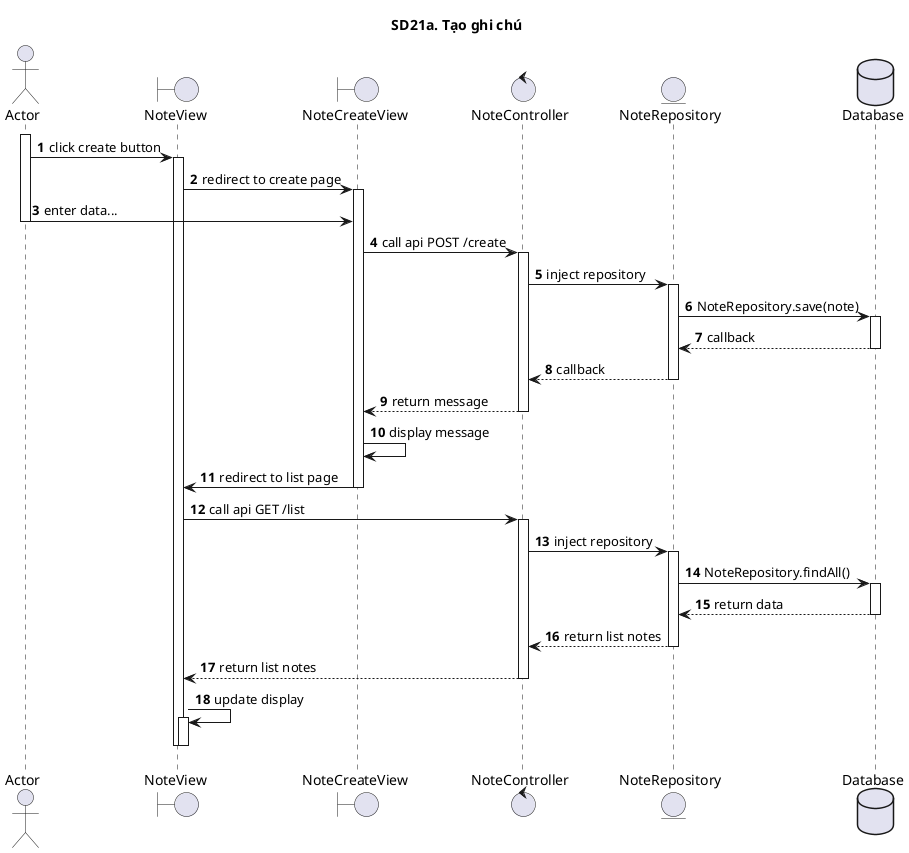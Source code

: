 @startuml SQ
autonumber
title SD21a. Tạo ghi chú
actor "Actor" as actor
boundary "NoteView" as view
boundary "NoteCreateView" as createView
control "NoteController" as controller
entity "NoteRepository" as model
database "Database" as database
activate actor
actor -> view : click create button
activate view
view -> createView: redirect to create page
activate createView
actor -> createView: enter data...
deactivate actor
createView -> controller : call api POST /create
activate controller
controller -> model : inject repository
activate model
model -> database : NoteRepository.save(note)
activate database
database --> model : callback
deactivate database
model --> controller : callback
deactivate model
controller --> createView : return message
deactivate controller
createView -> createView : display message
createView -> view : redirect to list page
deactivate createView
view -> controller : call api GET /list
activate controller
controller -> model : inject repository
activate model
model -> database : NoteRepository.findAll()
activate database
database --> model : return data
deactivate database
model --> controller : return list notes
deactivate model
controller --> view : return list notes
deactivate controller
view -> view: update display
activate view
deactivate view
deactivate view
@enduml